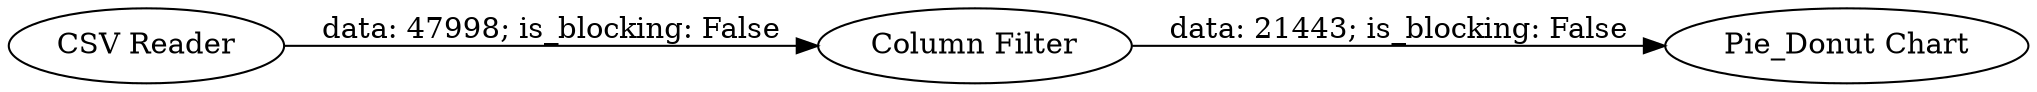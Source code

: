 digraph {
	"3311989690636086405_1" [label="CSV Reader"]
	"3311989690636086405_3" [label="Pie_Donut Chart"]
	"3311989690636086405_2" [label="Column Filter"]
	"3311989690636086405_1" -> "3311989690636086405_2" [label="data: 47998; is_blocking: False"]
	"3311989690636086405_2" -> "3311989690636086405_3" [label="data: 21443; is_blocking: False"]
	rankdir=LR
}
